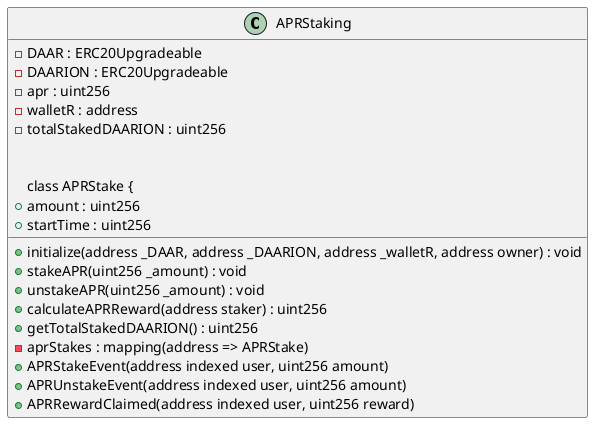 @startuml ARP Staking Class Diagram
class APRStaking {
  +initialize(address _DAAR, address _DAARION, address _walletR, address owner) : void
  +stakeAPR(uint256 _amount) : void
  +unstakeAPR(uint256 _amount) : void
  +calculateAPRReward(address staker) : uint256
  +getTotalStakedDAARION() : uint256

  -DAAR : ERC20Upgradeable
  -DAARION : ERC20Upgradeable
  -apr : uint256
  -walletR : address
  -aprStakes : mapping(address => APRStake)
  -totalStakedDAARION : uint256

  +APRStakeEvent(address indexed user, uint256 amount)
  +APRUnstakeEvent(address indexed user, uint256 amount)
  +APRRewardClaimed(address indexed user, uint256 reward)

  class APRStake {
    +amount : uint256
    +startTime : uint256
  }
}
@enduml
